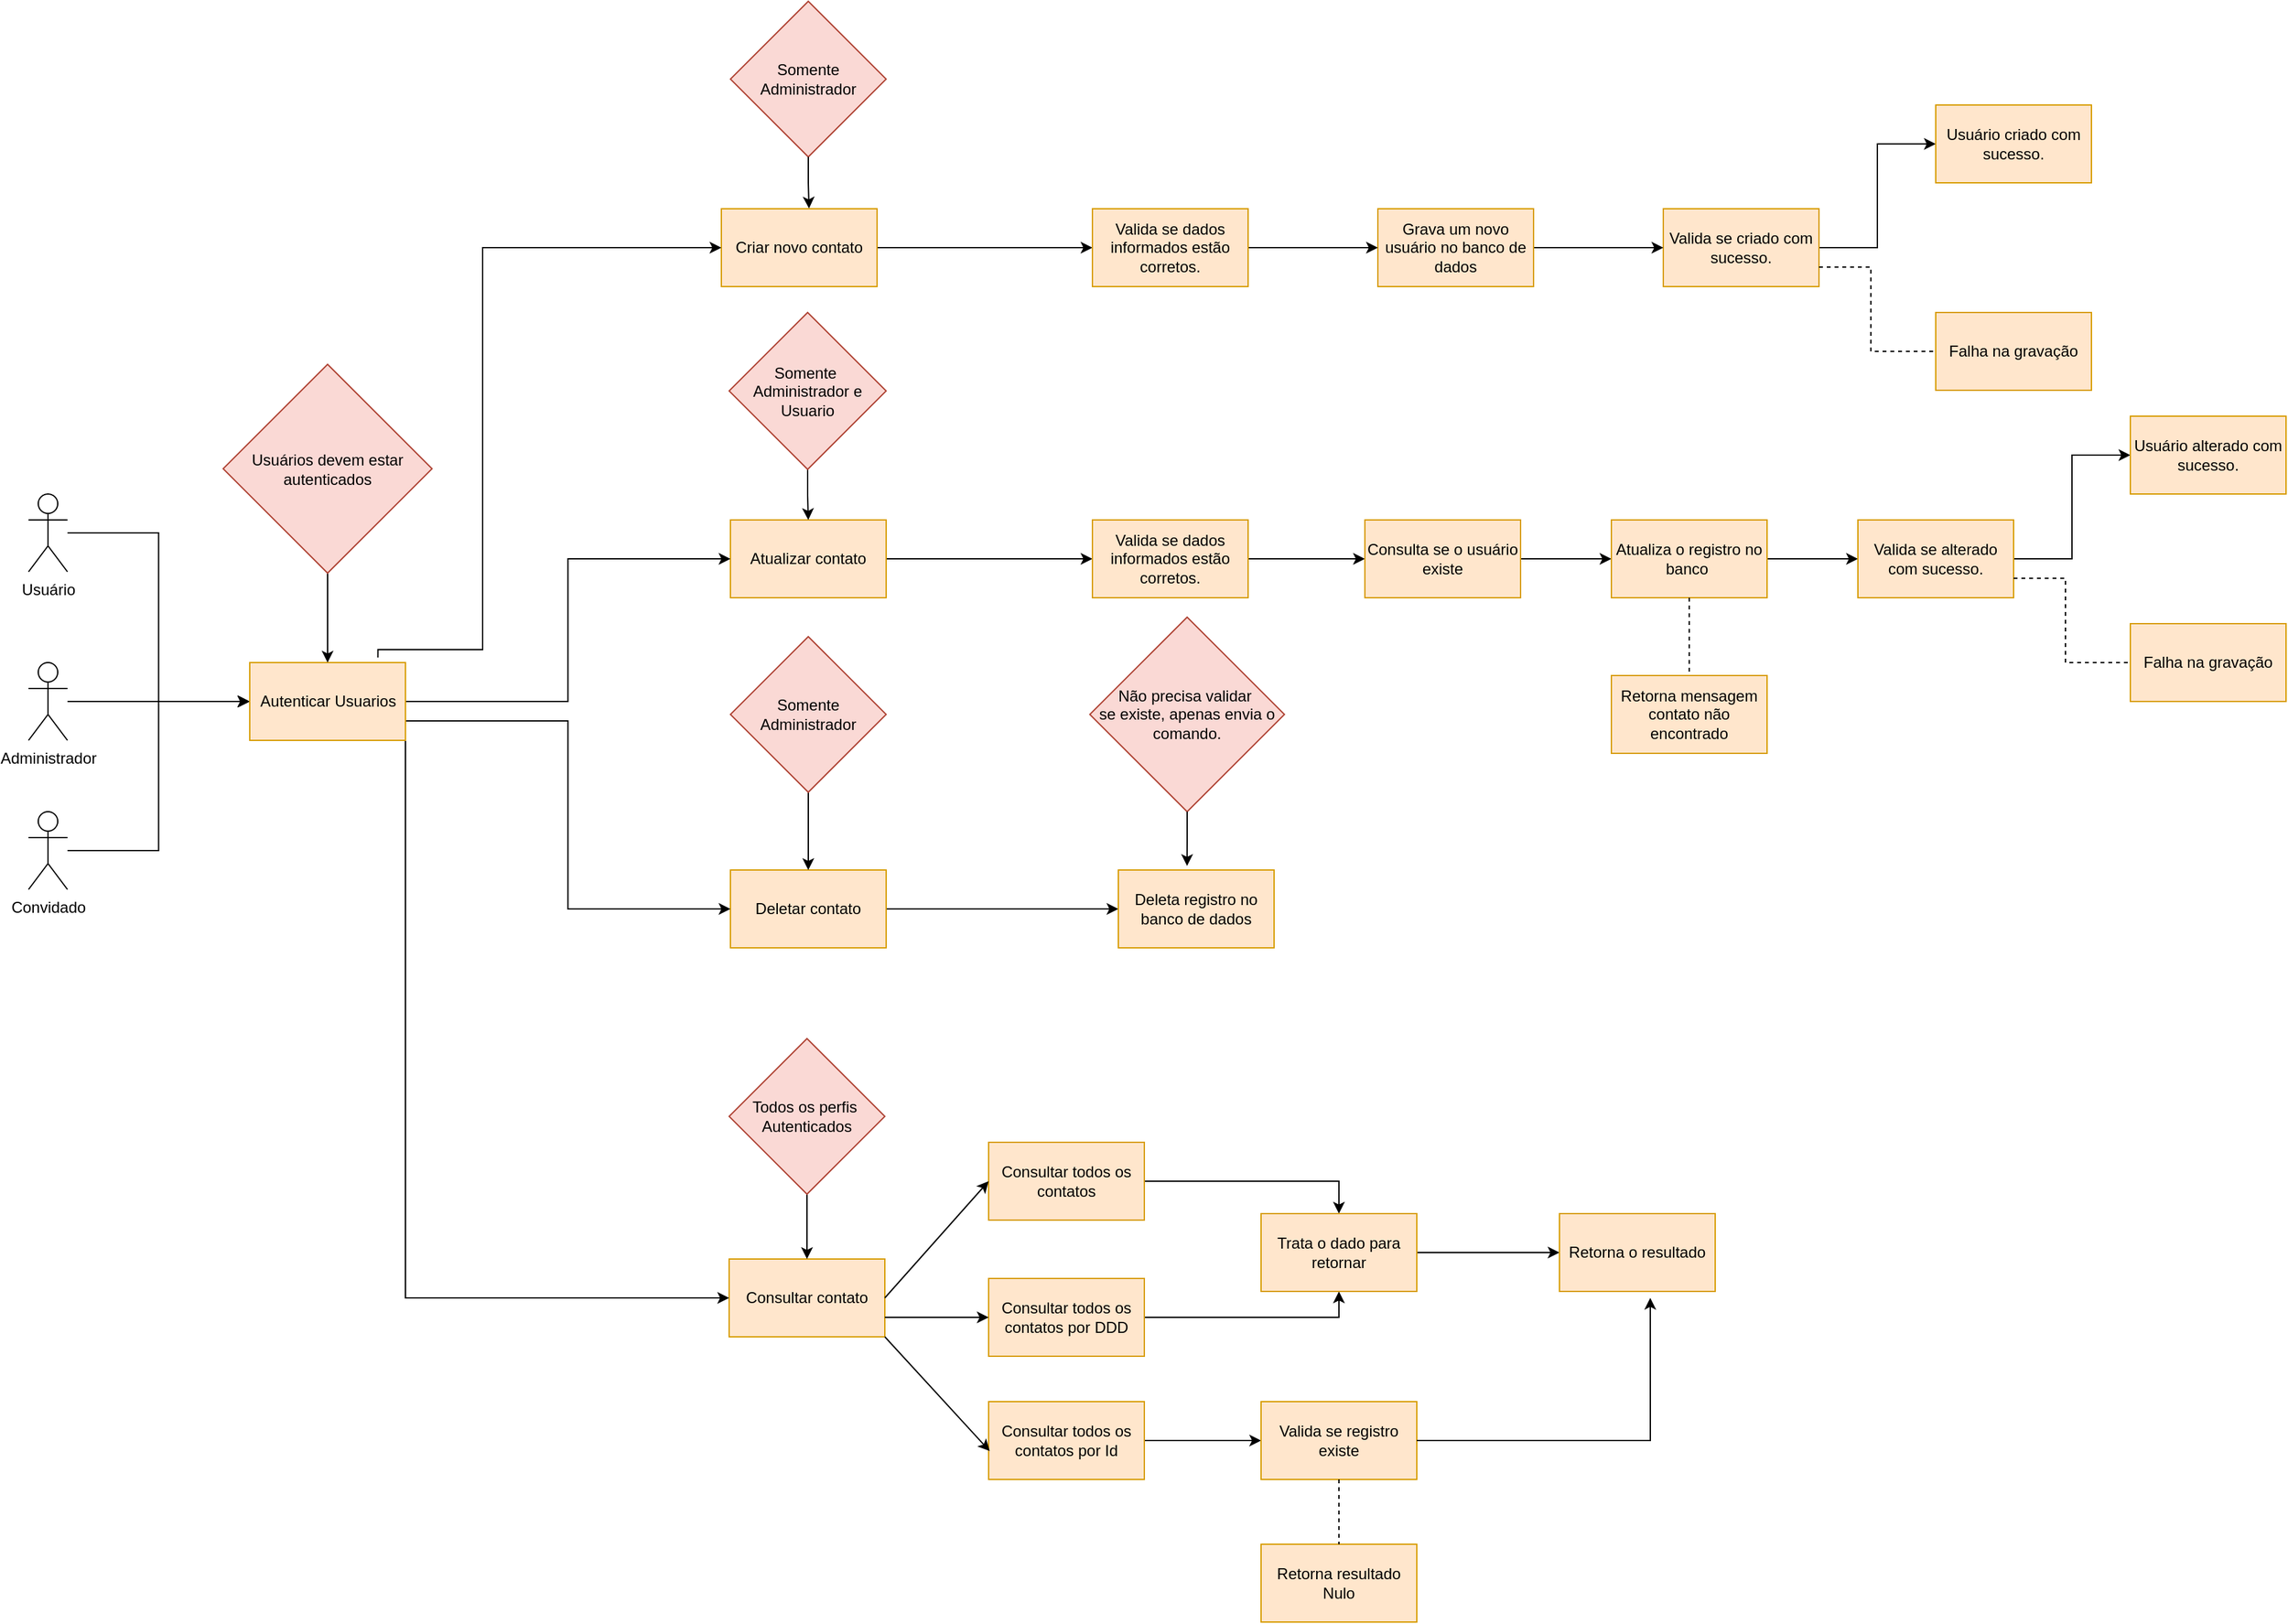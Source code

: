 <mxfile version="24.8.3">
  <diagram name="Página-1" id="eDcqpP3-69KmGCUpS6en">
    <mxGraphModel dx="3695" dy="2645" grid="1" gridSize="10" guides="1" tooltips="1" connect="1" arrows="1" fold="1" page="1" pageScale="1" pageWidth="827" pageHeight="1169" math="0" shadow="0">
      <root>
        <mxCell id="0" />
        <mxCell id="1" parent="0" />
        <mxCell id="2bnDl3gy3daloyVh-Nbj-85" style="edgeStyle=orthogonalEdgeStyle;rounded=0;orthogonalLoop=1;jettySize=auto;html=1;entryX=0;entryY=0.5;entryDx=0;entryDy=0;" edge="1" parent="1" source="2bnDl3gy3daloyVh-Nbj-1" target="2bnDl3gy3daloyVh-Nbj-32">
          <mxGeometry relative="1" as="geometry" />
        </mxCell>
        <mxCell id="2bnDl3gy3daloyVh-Nbj-1" value="Usuário" style="shape=umlActor;verticalLabelPosition=bottom;verticalAlign=top;html=1;outlineConnect=0;" vertex="1" parent="1">
          <mxGeometry x="-180" y="190" width="30" height="60" as="geometry" />
        </mxCell>
        <mxCell id="2bnDl3gy3daloyVh-Nbj-45" style="edgeStyle=orthogonalEdgeStyle;rounded=0;orthogonalLoop=1;jettySize=auto;html=1;entryX=0;entryY=0.5;entryDx=0;entryDy=0;" edge="1" parent="1" source="2bnDl3gy3daloyVh-Nbj-2" target="2bnDl3gy3daloyVh-Nbj-42">
          <mxGeometry relative="1" as="geometry" />
        </mxCell>
        <mxCell id="2bnDl3gy3daloyVh-Nbj-2" value="Criar novo contato" style="rounded=0;whiteSpace=wrap;html=1;fillColor=#ffe6cc;strokeColor=#d79b00;" vertex="1" parent="1">
          <mxGeometry x="354" y="-30" width="120" height="60" as="geometry" />
        </mxCell>
        <mxCell id="2bnDl3gy3daloyVh-Nbj-3" value="Consultar contato" style="rounded=0;whiteSpace=wrap;html=1;fillColor=#ffe6cc;strokeColor=#d79b00;" vertex="1" parent="1">
          <mxGeometry x="360" y="780" width="120" height="60" as="geometry" />
        </mxCell>
        <mxCell id="2bnDl3gy3daloyVh-Nbj-76" style="edgeStyle=orthogonalEdgeStyle;rounded=0;orthogonalLoop=1;jettySize=auto;html=1;entryX=0.5;entryY=0;entryDx=0;entryDy=0;" edge="1" parent="1" source="2bnDl3gy3daloyVh-Nbj-4" target="2bnDl3gy3daloyVh-Nbj-75">
          <mxGeometry relative="1" as="geometry" />
        </mxCell>
        <mxCell id="2bnDl3gy3daloyVh-Nbj-4" value="Consultar todos os contatos" style="rounded=0;whiteSpace=wrap;html=1;fillColor=#ffe6cc;strokeColor=#d79b00;" vertex="1" parent="1">
          <mxGeometry x="560" y="690" width="120" height="60" as="geometry" />
        </mxCell>
        <mxCell id="2bnDl3gy3daloyVh-Nbj-82" style="edgeStyle=orthogonalEdgeStyle;rounded=0;orthogonalLoop=1;jettySize=auto;html=1;" edge="1" parent="1" source="2bnDl3gy3daloyVh-Nbj-5" target="2bnDl3gy3daloyVh-Nbj-80">
          <mxGeometry relative="1" as="geometry" />
        </mxCell>
        <mxCell id="2bnDl3gy3daloyVh-Nbj-5" value="Consultar todos os contatos por Id" style="rounded=0;whiteSpace=wrap;html=1;fillColor=#ffe6cc;strokeColor=#d79b00;" vertex="1" parent="1">
          <mxGeometry x="560" y="890" width="120" height="60" as="geometry" />
        </mxCell>
        <mxCell id="2bnDl3gy3daloyVh-Nbj-77" style="edgeStyle=orthogonalEdgeStyle;rounded=0;orthogonalLoop=1;jettySize=auto;html=1;entryX=0.5;entryY=1;entryDx=0;entryDy=0;" edge="1" parent="1" source="2bnDl3gy3daloyVh-Nbj-6" target="2bnDl3gy3daloyVh-Nbj-75">
          <mxGeometry relative="1" as="geometry">
            <Array as="points">
              <mxPoint x="830" y="825" />
            </Array>
          </mxGeometry>
        </mxCell>
        <mxCell id="2bnDl3gy3daloyVh-Nbj-6" value="Consultar todos os contatos por DDD" style="rounded=0;whiteSpace=wrap;html=1;fillColor=#ffe6cc;strokeColor=#d79b00;" vertex="1" parent="1">
          <mxGeometry x="560" y="795" width="120" height="60" as="geometry" />
        </mxCell>
        <mxCell id="2bnDl3gy3daloyVh-Nbj-7" value="" style="endArrow=classic;html=1;rounded=0;exitX=1;exitY=0.5;exitDx=0;exitDy=0;entryX=0;entryY=0.5;entryDx=0;entryDy=0;" edge="1" parent="1" source="2bnDl3gy3daloyVh-Nbj-3" target="2bnDl3gy3daloyVh-Nbj-4">
          <mxGeometry width="50" height="50" relative="1" as="geometry">
            <mxPoint x="430" y="820" as="sourcePoint" />
            <mxPoint x="480" y="770" as="targetPoint" />
          </mxGeometry>
        </mxCell>
        <mxCell id="2bnDl3gy3daloyVh-Nbj-9" value="" style="endArrow=classic;html=1;rounded=0;exitX=1;exitY=0.75;exitDx=0;exitDy=0;entryX=0;entryY=0.5;entryDx=0;entryDy=0;" edge="1" parent="1" source="2bnDl3gy3daloyVh-Nbj-3" target="2bnDl3gy3daloyVh-Nbj-6">
          <mxGeometry width="50" height="50" relative="1" as="geometry">
            <mxPoint x="430" y="820" as="sourcePoint" />
            <mxPoint x="480" y="770" as="targetPoint" />
          </mxGeometry>
        </mxCell>
        <mxCell id="2bnDl3gy3daloyVh-Nbj-68" style="edgeStyle=orthogonalEdgeStyle;rounded=0;orthogonalLoop=1;jettySize=auto;html=1;" edge="1" parent="1" source="2bnDl3gy3daloyVh-Nbj-10" target="2bnDl3gy3daloyVh-Nbj-65">
          <mxGeometry relative="1" as="geometry" />
        </mxCell>
        <mxCell id="2bnDl3gy3daloyVh-Nbj-10" value="Deletar contato" style="rounded=0;whiteSpace=wrap;html=1;fillColor=#ffe6cc;strokeColor=#d79b00;" vertex="1" parent="1">
          <mxGeometry x="361" y="480" width="120" height="60" as="geometry" />
        </mxCell>
        <mxCell id="2bnDl3gy3daloyVh-Nbj-59" style="edgeStyle=orthogonalEdgeStyle;rounded=0;orthogonalLoop=1;jettySize=auto;html=1;entryX=0;entryY=0.5;entryDx=0;entryDy=0;" edge="1" parent="1" source="2bnDl3gy3daloyVh-Nbj-11" target="2bnDl3gy3daloyVh-Nbj-50">
          <mxGeometry relative="1" as="geometry" />
        </mxCell>
        <mxCell id="2bnDl3gy3daloyVh-Nbj-11" value="Atualizar contato" style="rounded=0;whiteSpace=wrap;html=1;fillColor=#ffe6cc;strokeColor=#d79b00;" vertex="1" parent="1">
          <mxGeometry x="361" y="210" width="120" height="60" as="geometry" />
        </mxCell>
        <mxCell id="2bnDl3gy3daloyVh-Nbj-86" style="edgeStyle=orthogonalEdgeStyle;rounded=0;orthogonalLoop=1;jettySize=auto;html=1;" edge="1" parent="1" source="2bnDl3gy3daloyVh-Nbj-12">
          <mxGeometry relative="1" as="geometry">
            <mxPoint x="-10.0" y="350" as="targetPoint" />
          </mxGeometry>
        </mxCell>
        <mxCell id="2bnDl3gy3daloyVh-Nbj-12" value="Administrador&lt;div&gt;&lt;br&gt;&lt;/div&gt;" style="shape=umlActor;verticalLabelPosition=bottom;verticalAlign=top;html=1;outlineConnect=0;" vertex="1" parent="1">
          <mxGeometry x="-180" y="320" width="30" height="60" as="geometry" />
        </mxCell>
        <mxCell id="2bnDl3gy3daloyVh-Nbj-87" style="edgeStyle=orthogonalEdgeStyle;rounded=0;orthogonalLoop=1;jettySize=auto;html=1;entryX=0;entryY=0.5;entryDx=0;entryDy=0;" edge="1" parent="1" source="2bnDl3gy3daloyVh-Nbj-15" target="2bnDl3gy3daloyVh-Nbj-32">
          <mxGeometry relative="1" as="geometry" />
        </mxCell>
        <mxCell id="2bnDl3gy3daloyVh-Nbj-15" value="Convidado&lt;div&gt;&lt;br&gt;&lt;/div&gt;" style="shape=umlActor;verticalLabelPosition=bottom;verticalAlign=top;html=1;outlineConnect=0;" vertex="1" parent="1">
          <mxGeometry x="-180" y="435" width="30" height="60" as="geometry" />
        </mxCell>
        <mxCell id="2bnDl3gy3daloyVh-Nbj-24" value="Somente&lt;div&gt;Administrador&lt;/div&gt;" style="rhombus;whiteSpace=wrap;html=1;fillColor=#fad9d5;strokeColor=#ae4132;" vertex="1" parent="1">
          <mxGeometry x="361" y="-190" width="120" height="120" as="geometry" />
        </mxCell>
        <mxCell id="2bnDl3gy3daloyVh-Nbj-25" style="edgeStyle=orthogonalEdgeStyle;rounded=0;orthogonalLoop=1;jettySize=auto;html=1;entryX=0.563;entryY=-0.004;entryDx=0;entryDy=0;entryPerimeter=0;" edge="1" parent="1" source="2bnDl3gy3daloyVh-Nbj-24" target="2bnDl3gy3daloyVh-Nbj-2">
          <mxGeometry relative="1" as="geometry" />
        </mxCell>
        <mxCell id="2bnDl3gy3daloyVh-Nbj-27" style="edgeStyle=orthogonalEdgeStyle;rounded=0;orthogonalLoop=1;jettySize=auto;html=1;" edge="1" parent="1" source="2bnDl3gy3daloyVh-Nbj-26" target="2bnDl3gy3daloyVh-Nbj-11">
          <mxGeometry relative="1" as="geometry" />
        </mxCell>
        <mxCell id="2bnDl3gy3daloyVh-Nbj-26" value="Somente&amp;nbsp;&lt;div&gt;Administrador e Usuario&lt;/div&gt;" style="rhombus;whiteSpace=wrap;html=1;fillColor=#fad9d5;strokeColor=#ae4132;" vertex="1" parent="1">
          <mxGeometry x="360" y="50" width="121" height="121" as="geometry" />
        </mxCell>
        <mxCell id="2bnDl3gy3daloyVh-Nbj-29" style="edgeStyle=orthogonalEdgeStyle;rounded=0;orthogonalLoop=1;jettySize=auto;html=1;" edge="1" parent="1" source="2bnDl3gy3daloyVh-Nbj-28" target="2bnDl3gy3daloyVh-Nbj-10">
          <mxGeometry relative="1" as="geometry" />
        </mxCell>
        <mxCell id="2bnDl3gy3daloyVh-Nbj-28" value="Somente&lt;div&gt;Administrador&lt;/div&gt;" style="rhombus;whiteSpace=wrap;html=1;fillColor=#fad9d5;strokeColor=#ae4132;" vertex="1" parent="1">
          <mxGeometry x="361" y="300" width="120" height="120" as="geometry" />
        </mxCell>
        <mxCell id="2bnDl3gy3daloyVh-Nbj-31" style="edgeStyle=orthogonalEdgeStyle;rounded=0;orthogonalLoop=1;jettySize=auto;html=1;entryX=0.5;entryY=0;entryDx=0;entryDy=0;" edge="1" parent="1" source="2bnDl3gy3daloyVh-Nbj-30" target="2bnDl3gy3daloyVh-Nbj-3">
          <mxGeometry relative="1" as="geometry" />
        </mxCell>
        <mxCell id="2bnDl3gy3daloyVh-Nbj-30" value="Todos os perfis&amp;nbsp;&lt;div&gt;Autenticados&lt;/div&gt;" style="rhombus;whiteSpace=wrap;html=1;fillColor=#fad9d5;strokeColor=#ae4132;" vertex="1" parent="1">
          <mxGeometry x="360" y="610" width="120" height="120" as="geometry" />
        </mxCell>
        <mxCell id="2bnDl3gy3daloyVh-Nbj-35" style="edgeStyle=orthogonalEdgeStyle;rounded=0;orthogonalLoop=1;jettySize=auto;html=1;entryX=0;entryY=0.5;entryDx=0;entryDy=0;exitX=0.823;exitY=-0.065;exitDx=0;exitDy=0;exitPerimeter=0;" edge="1" parent="1" source="2bnDl3gy3daloyVh-Nbj-32" target="2bnDl3gy3daloyVh-Nbj-2">
          <mxGeometry relative="1" as="geometry">
            <Array as="points">
              <mxPoint x="89" y="310" />
              <mxPoint x="170" y="310" />
              <mxPoint x="170" />
            </Array>
          </mxGeometry>
        </mxCell>
        <mxCell id="2bnDl3gy3daloyVh-Nbj-36" style="edgeStyle=orthogonalEdgeStyle;rounded=0;orthogonalLoop=1;jettySize=auto;html=1;exitX=1;exitY=0.5;exitDx=0;exitDy=0;entryX=0;entryY=0.5;entryDx=0;entryDy=0;" edge="1" parent="1" source="2bnDl3gy3daloyVh-Nbj-32" target="2bnDl3gy3daloyVh-Nbj-11">
          <mxGeometry relative="1" as="geometry" />
        </mxCell>
        <mxCell id="2bnDl3gy3daloyVh-Nbj-37" style="edgeStyle=orthogonalEdgeStyle;rounded=0;orthogonalLoop=1;jettySize=auto;html=1;exitX=1;exitY=0.75;exitDx=0;exitDy=0;entryX=0;entryY=0.5;entryDx=0;entryDy=0;" edge="1" parent="1" source="2bnDl3gy3daloyVh-Nbj-32" target="2bnDl3gy3daloyVh-Nbj-10">
          <mxGeometry relative="1" as="geometry" />
        </mxCell>
        <mxCell id="2bnDl3gy3daloyVh-Nbj-38" style="edgeStyle=orthogonalEdgeStyle;rounded=0;orthogonalLoop=1;jettySize=auto;html=1;exitX=1;exitY=1;exitDx=0;exitDy=0;entryX=0;entryY=0.5;entryDx=0;entryDy=0;" edge="1" parent="1" source="2bnDl3gy3daloyVh-Nbj-32" target="2bnDl3gy3daloyVh-Nbj-3">
          <mxGeometry relative="1" as="geometry" />
        </mxCell>
        <mxCell id="2bnDl3gy3daloyVh-Nbj-32" value="Autenticar Usuarios" style="rounded=0;whiteSpace=wrap;html=1;fillColor=#ffe6cc;strokeColor=#d79b00;" vertex="1" parent="1">
          <mxGeometry x="-9.5" y="320" width="120" height="60" as="geometry" />
        </mxCell>
        <mxCell id="2bnDl3gy3daloyVh-Nbj-34" style="edgeStyle=orthogonalEdgeStyle;rounded=0;orthogonalLoop=1;jettySize=auto;html=1;entryX=0.5;entryY=0;entryDx=0;entryDy=0;" edge="1" parent="1" source="2bnDl3gy3daloyVh-Nbj-33" target="2bnDl3gy3daloyVh-Nbj-32">
          <mxGeometry relative="1" as="geometry" />
        </mxCell>
        <mxCell id="2bnDl3gy3daloyVh-Nbj-33" value="Usuá&lt;span style=&quot;background-color: initial;&quot;&gt;rios devem estar autenticados&lt;/span&gt;" style="rhombus;whiteSpace=wrap;html=1;fillColor=#fad9d5;strokeColor=#ae4132;" vertex="1" parent="1">
          <mxGeometry x="-30" y="90" width="161" height="161" as="geometry" />
        </mxCell>
        <mxCell id="2bnDl3gy3daloyVh-Nbj-48" style="edgeStyle=orthogonalEdgeStyle;rounded=0;orthogonalLoop=1;jettySize=auto;html=1;entryX=0;entryY=0.5;entryDx=0;entryDy=0;" edge="1" parent="1" source="2bnDl3gy3daloyVh-Nbj-39" target="2bnDl3gy3daloyVh-Nbj-43">
          <mxGeometry relative="1" as="geometry" />
        </mxCell>
        <mxCell id="2bnDl3gy3daloyVh-Nbj-39" value="Valida se criado com sucesso." style="rounded=0;whiteSpace=wrap;html=1;fillColor=#ffe6cc;strokeColor=#d79b00;" vertex="1" parent="1">
          <mxGeometry x="1080" y="-30" width="120" height="60" as="geometry" />
        </mxCell>
        <mxCell id="2bnDl3gy3daloyVh-Nbj-47" style="edgeStyle=orthogonalEdgeStyle;rounded=0;orthogonalLoop=1;jettySize=auto;html=1;entryX=0;entryY=0.5;entryDx=0;entryDy=0;" edge="1" parent="1" source="2bnDl3gy3daloyVh-Nbj-41" target="2bnDl3gy3daloyVh-Nbj-39">
          <mxGeometry relative="1" as="geometry" />
        </mxCell>
        <mxCell id="2bnDl3gy3daloyVh-Nbj-41" value="Grava um novo usuário no banco de dados" style="rounded=0;whiteSpace=wrap;html=1;fillColor=#ffe6cc;strokeColor=#d79b00;" vertex="1" parent="1">
          <mxGeometry x="860" y="-30" width="120" height="60" as="geometry" />
        </mxCell>
        <mxCell id="2bnDl3gy3daloyVh-Nbj-46" style="edgeStyle=orthogonalEdgeStyle;rounded=0;orthogonalLoop=1;jettySize=auto;html=1;entryX=0;entryY=0.5;entryDx=0;entryDy=0;" edge="1" parent="1" source="2bnDl3gy3daloyVh-Nbj-42" target="2bnDl3gy3daloyVh-Nbj-41">
          <mxGeometry relative="1" as="geometry" />
        </mxCell>
        <mxCell id="2bnDl3gy3daloyVh-Nbj-42" value="Valida se dados informados estão corretos." style="rounded=0;whiteSpace=wrap;html=1;fillColor=#ffe6cc;strokeColor=#d79b00;" vertex="1" parent="1">
          <mxGeometry x="640" y="-30" width="120" height="60" as="geometry" />
        </mxCell>
        <mxCell id="2bnDl3gy3daloyVh-Nbj-43" value="Usuário criado com sucesso." style="rounded=0;whiteSpace=wrap;html=1;fillColor=#ffe6cc;strokeColor=#d79b00;" vertex="1" parent="1">
          <mxGeometry x="1290" y="-110" width="120" height="60" as="geometry" />
        </mxCell>
        <mxCell id="2bnDl3gy3daloyVh-Nbj-44" value="Falha na gravação" style="rounded=0;whiteSpace=wrap;html=1;fillColor=#ffe6cc;strokeColor=#d79b00;" vertex="1" parent="1">
          <mxGeometry x="1290" y="50" width="120" height="60" as="geometry" />
        </mxCell>
        <mxCell id="2bnDl3gy3daloyVh-Nbj-49" value="" style="endArrow=none;dashed=1;html=1;rounded=0;exitX=1;exitY=0.75;exitDx=0;exitDy=0;entryX=0;entryY=0.5;entryDx=0;entryDy=0;" edge="1" parent="1" source="2bnDl3gy3daloyVh-Nbj-39" target="2bnDl3gy3daloyVh-Nbj-44">
          <mxGeometry width="50" height="50" relative="1" as="geometry">
            <mxPoint x="1010" y="30" as="sourcePoint" />
            <mxPoint x="1060" y="-20" as="targetPoint" />
            <Array as="points">
              <mxPoint x="1240" y="15" />
              <mxPoint x="1240" y="80" />
            </Array>
          </mxGeometry>
        </mxCell>
        <mxCell id="2bnDl3gy3daloyVh-Nbj-60" style="edgeStyle=orthogonalEdgeStyle;rounded=0;orthogonalLoop=1;jettySize=auto;html=1;" edge="1" parent="1" source="2bnDl3gy3daloyVh-Nbj-50" target="2bnDl3gy3daloyVh-Nbj-51">
          <mxGeometry relative="1" as="geometry" />
        </mxCell>
        <mxCell id="2bnDl3gy3daloyVh-Nbj-50" value="Valida se dados informados estão corretos." style="rounded=0;whiteSpace=wrap;html=1;fillColor=#ffe6cc;strokeColor=#d79b00;" vertex="1" parent="1">
          <mxGeometry x="640" y="210" width="120" height="60" as="geometry" />
        </mxCell>
        <mxCell id="2bnDl3gy3daloyVh-Nbj-61" style="edgeStyle=orthogonalEdgeStyle;rounded=0;orthogonalLoop=1;jettySize=auto;html=1;" edge="1" parent="1" source="2bnDl3gy3daloyVh-Nbj-51" target="2bnDl3gy3daloyVh-Nbj-52">
          <mxGeometry relative="1" as="geometry" />
        </mxCell>
        <mxCell id="2bnDl3gy3daloyVh-Nbj-51" value="Consulta se o usuário existe" style="rounded=0;whiteSpace=wrap;html=1;fillColor=#ffe6cc;strokeColor=#d79b00;" vertex="1" parent="1">
          <mxGeometry x="850" y="210" width="120" height="60" as="geometry" />
        </mxCell>
        <mxCell id="2bnDl3gy3daloyVh-Nbj-62" style="edgeStyle=orthogonalEdgeStyle;rounded=0;orthogonalLoop=1;jettySize=auto;html=1;exitX=1;exitY=0.5;exitDx=0;exitDy=0;entryX=0;entryY=0.5;entryDx=0;entryDy=0;" edge="1" parent="1" source="2bnDl3gy3daloyVh-Nbj-52" target="2bnDl3gy3daloyVh-Nbj-54">
          <mxGeometry relative="1" as="geometry" />
        </mxCell>
        <mxCell id="2bnDl3gy3daloyVh-Nbj-52" value="Atualiza o registro no banco&amp;nbsp;" style="rounded=0;whiteSpace=wrap;html=1;fillColor=#ffe6cc;strokeColor=#d79b00;" vertex="1" parent="1">
          <mxGeometry x="1040" y="210" width="120" height="60" as="geometry" />
        </mxCell>
        <mxCell id="2bnDl3gy3daloyVh-Nbj-53" style="edgeStyle=orthogonalEdgeStyle;rounded=0;orthogonalLoop=1;jettySize=auto;html=1;entryX=0;entryY=0.5;entryDx=0;entryDy=0;" edge="1" parent="1" source="2bnDl3gy3daloyVh-Nbj-54" target="2bnDl3gy3daloyVh-Nbj-55">
          <mxGeometry relative="1" as="geometry">
            <mxPoint x="1440" y="160" as="targetPoint" />
          </mxGeometry>
        </mxCell>
        <mxCell id="2bnDl3gy3daloyVh-Nbj-54" value="Valida se alterado com sucesso." style="rounded=0;whiteSpace=wrap;html=1;fillColor=#ffe6cc;strokeColor=#d79b00;" vertex="1" parent="1">
          <mxGeometry x="1230" y="210" width="120" height="60" as="geometry" />
        </mxCell>
        <mxCell id="2bnDl3gy3daloyVh-Nbj-55" value="Usuário alterado com sucesso." style="rounded=0;whiteSpace=wrap;html=1;fillColor=#ffe6cc;strokeColor=#d79b00;" vertex="1" parent="1">
          <mxGeometry x="1440" y="130" width="120" height="60" as="geometry" />
        </mxCell>
        <mxCell id="2bnDl3gy3daloyVh-Nbj-56" value="Falha na gravação" style="rounded=0;whiteSpace=wrap;html=1;fillColor=#ffe6cc;strokeColor=#d79b00;" vertex="1" parent="1">
          <mxGeometry x="1440" y="290" width="120" height="60" as="geometry" />
        </mxCell>
        <mxCell id="2bnDl3gy3daloyVh-Nbj-57" value="" style="endArrow=none;dashed=1;html=1;rounded=0;exitX=1;exitY=0.75;exitDx=0;exitDy=0;entryX=0;entryY=0.5;entryDx=0;entryDy=0;" edge="1" parent="1" source="2bnDl3gy3daloyVh-Nbj-54" target="2bnDl3gy3daloyVh-Nbj-56">
          <mxGeometry width="50" height="50" relative="1" as="geometry">
            <mxPoint x="1160" y="270" as="sourcePoint" />
            <mxPoint x="1210" y="220" as="targetPoint" />
            <Array as="points">
              <mxPoint x="1390" y="255" />
              <mxPoint x="1390" y="320" />
            </Array>
          </mxGeometry>
        </mxCell>
        <mxCell id="2bnDl3gy3daloyVh-Nbj-58" value="Retorna mensagem contato não encontrado" style="rounded=0;whiteSpace=wrap;html=1;fillColor=#ffe6cc;strokeColor=#d79b00;" vertex="1" parent="1">
          <mxGeometry x="1040" y="330" width="120" height="60" as="geometry" />
        </mxCell>
        <mxCell id="2bnDl3gy3daloyVh-Nbj-64" value="" style="endArrow=none;dashed=1;html=1;rounded=0;exitX=0.5;exitY=1;exitDx=0;exitDy=0;entryX=0.5;entryY=0;entryDx=0;entryDy=0;" edge="1" parent="1" source="2bnDl3gy3daloyVh-Nbj-52" target="2bnDl3gy3daloyVh-Nbj-58">
          <mxGeometry width="50" height="50" relative="1" as="geometry">
            <mxPoint x="1110" y="230" as="sourcePoint" />
            <mxPoint x="1160" y="180" as="targetPoint" />
          </mxGeometry>
        </mxCell>
        <mxCell id="2bnDl3gy3daloyVh-Nbj-65" value="Deleta registro no banco de dados" style="rounded=0;whiteSpace=wrap;html=1;fillColor=#ffe6cc;strokeColor=#d79b00;" vertex="1" parent="1">
          <mxGeometry x="660" y="480" width="120" height="60" as="geometry" />
        </mxCell>
        <mxCell id="2bnDl3gy3daloyVh-Nbj-66" value="Não precisa validar&amp;nbsp;&lt;div&gt;se existe, apenas envia o comando.&lt;/div&gt;" style="rhombus;whiteSpace=wrap;html=1;fillColor=#fad9d5;strokeColor=#ae4132;" vertex="1" parent="1">
          <mxGeometry x="638" y="285" width="150" height="150" as="geometry" />
        </mxCell>
        <mxCell id="2bnDl3gy3daloyVh-Nbj-67" style="edgeStyle=orthogonalEdgeStyle;rounded=0;orthogonalLoop=1;jettySize=auto;html=1;entryX=0.441;entryY=-0.053;entryDx=0;entryDy=0;entryPerimeter=0;" edge="1" parent="1" source="2bnDl3gy3daloyVh-Nbj-66" target="2bnDl3gy3daloyVh-Nbj-65">
          <mxGeometry relative="1" as="geometry" />
        </mxCell>
        <mxCell id="2bnDl3gy3daloyVh-Nbj-73" value="" style="endArrow=classic;html=1;rounded=0;exitX=1;exitY=1;exitDx=0;exitDy=0;entryX=0.007;entryY=0.636;entryDx=0;entryDy=0;entryPerimeter=0;" edge="1" parent="1" source="2bnDl3gy3daloyVh-Nbj-3" target="2bnDl3gy3daloyVh-Nbj-5">
          <mxGeometry width="50" height="50" relative="1" as="geometry">
            <mxPoint x="490" y="820" as="sourcePoint" />
            <mxPoint x="570" y="730" as="targetPoint" />
          </mxGeometry>
        </mxCell>
        <mxCell id="2bnDl3gy3daloyVh-Nbj-79" style="edgeStyle=orthogonalEdgeStyle;rounded=0;orthogonalLoop=1;jettySize=auto;html=1;" edge="1" parent="1" source="2bnDl3gy3daloyVh-Nbj-75" target="2bnDl3gy3daloyVh-Nbj-78">
          <mxGeometry relative="1" as="geometry" />
        </mxCell>
        <mxCell id="2bnDl3gy3daloyVh-Nbj-75" value="Trata o dado para retornar" style="rounded=0;whiteSpace=wrap;html=1;fillColor=#ffe6cc;strokeColor=#d79b00;" vertex="1" parent="1">
          <mxGeometry x="770" y="745" width="120" height="60" as="geometry" />
        </mxCell>
        <mxCell id="2bnDl3gy3daloyVh-Nbj-78" value="Retorna o resultado" style="rounded=0;whiteSpace=wrap;html=1;fillColor=#ffe6cc;strokeColor=#d79b00;" vertex="1" parent="1">
          <mxGeometry x="1000" y="745" width="120" height="60" as="geometry" />
        </mxCell>
        <mxCell id="2bnDl3gy3daloyVh-Nbj-80" value="Valida se registro existe" style="rounded=0;whiteSpace=wrap;html=1;fillColor=#ffe6cc;strokeColor=#d79b00;" vertex="1" parent="1">
          <mxGeometry x="770" y="890" width="120" height="60" as="geometry" />
        </mxCell>
        <mxCell id="2bnDl3gy3daloyVh-Nbj-81" style="edgeStyle=orthogonalEdgeStyle;rounded=0;orthogonalLoop=1;jettySize=auto;html=1;entryX=0.583;entryY=1.083;entryDx=0;entryDy=0;entryPerimeter=0;" edge="1" parent="1" source="2bnDl3gy3daloyVh-Nbj-80" target="2bnDl3gy3daloyVh-Nbj-78">
          <mxGeometry relative="1" as="geometry" />
        </mxCell>
        <mxCell id="2bnDl3gy3daloyVh-Nbj-83" value="Retorna resultado Nulo" style="rounded=0;whiteSpace=wrap;html=1;fillColor=#ffe6cc;strokeColor=#d79b00;" vertex="1" parent="1">
          <mxGeometry x="770" y="1000" width="120" height="60" as="geometry" />
        </mxCell>
        <mxCell id="2bnDl3gy3daloyVh-Nbj-84" value="" style="endArrow=none;dashed=1;html=1;rounded=0;entryX=0.5;entryY=0;entryDx=0;entryDy=0;exitX=0.5;exitY=1;exitDx=0;exitDy=0;" edge="1" parent="1" source="2bnDl3gy3daloyVh-Nbj-80" target="2bnDl3gy3daloyVh-Nbj-83">
          <mxGeometry width="50" height="50" relative="1" as="geometry">
            <mxPoint x="740" y="1090" as="sourcePoint" />
            <mxPoint x="790" y="1040" as="targetPoint" />
          </mxGeometry>
        </mxCell>
      </root>
    </mxGraphModel>
  </diagram>
</mxfile>

